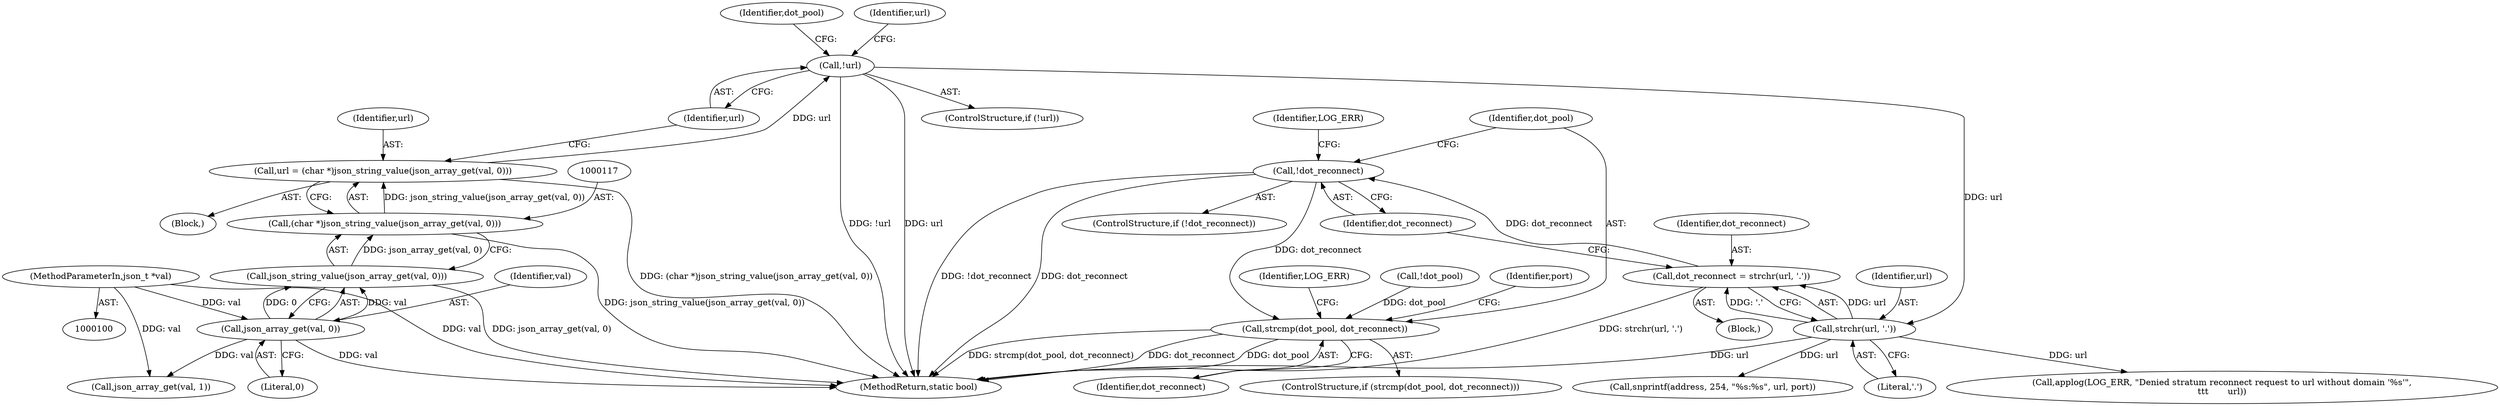 digraph "0_cgminer_e1c5050734123973b99d181c45e74b2cbb00272e_2@API" {
"1000159" [label="(Call,!dot_reconnect)"];
"1000153" [label="(Call,dot_reconnect = strchr(url, '.'))"];
"1000155" [label="(Call,strchr(url, '.'))"];
"1000123" [label="(Call,!url)"];
"1000114" [label="(Call,url = (char *)json_string_value(json_array_get(val, 0)))"];
"1000116" [label="(Call,(char *)json_string_value(json_array_get(val, 0)))"];
"1000118" [label="(Call,json_string_value(json_array_get(val, 0)))"];
"1000119" [label="(Call,json_array_get(val, 0))"];
"1000102" [label="(MethodParameterIn,json_t *val)"];
"1000169" [label="(Call,strcmp(dot_pool, dot_reconnect))"];
"1000116" [label="(Call,(char *)json_string_value(json_array_get(val, 0)))"];
"1000142" [label="(Call,!dot_pool)"];
"1000102" [label="(MethodParameterIn,json_t *val)"];
"1000170" [label="(Identifier,dot_pool)"];
"1000182" [label="(Identifier,port)"];
"1000163" [label="(Identifier,LOG_ERR)"];
"1000114" [label="(Call,url = (char *)json_string_value(json_array_get(val, 0)))"];
"1000197" [label="(Call,snprintf(address, 254, \"%s:%s\", url, port))"];
"1000157" [label="(Literal,'.')"];
"1000120" [label="(Identifier,val)"];
"1000115" [label="(Identifier,url)"];
"1000119" [label="(Call,json_array_get(val, 0))"];
"1000174" [label="(Identifier,LOG_ERR)"];
"1000124" [label="(Identifier,url)"];
"1000118" [label="(Call,json_string_value(json_array_get(val, 0)))"];
"1000276" [label="(MethodReturn,static bool)"];
"1000135" [label="(Identifier,dot_pool)"];
"1000123" [label="(Call,!url)"];
"1000186" [label="(Call,json_array_get(val, 1))"];
"1000156" [label="(Identifier,url)"];
"1000168" [label="(ControlStructure,if (strcmp(dot_pool, dot_reconnect)))"];
"1000131" [label="(Block,)"];
"1000159" [label="(Call,!dot_reconnect)"];
"1000158" [label="(ControlStructure,if (!dot_reconnect))"];
"1000155" [label="(Call,strchr(url, '.'))"];
"1000171" [label="(Identifier,dot_reconnect)"];
"1000169" [label="(Call,strcmp(dot_pool, dot_reconnect))"];
"1000154" [label="(Identifier,dot_reconnect)"];
"1000160" [label="(Identifier,dot_reconnect)"];
"1000162" [label="(Call,applog(LOG_ERR, \"Denied stratum reconnect request to url without domain '%s'\",\n\t\t\t       url))"];
"1000122" [label="(ControlStructure,if (!url))"];
"1000103" [label="(Block,)"];
"1000126" [label="(Identifier,url)"];
"1000153" [label="(Call,dot_reconnect = strchr(url, '.'))"];
"1000121" [label="(Literal,0)"];
"1000159" -> "1000158"  [label="AST: "];
"1000159" -> "1000160"  [label="CFG: "];
"1000160" -> "1000159"  [label="AST: "];
"1000163" -> "1000159"  [label="CFG: "];
"1000170" -> "1000159"  [label="CFG: "];
"1000159" -> "1000276"  [label="DDG: !dot_reconnect"];
"1000159" -> "1000276"  [label="DDG: dot_reconnect"];
"1000153" -> "1000159"  [label="DDG: dot_reconnect"];
"1000159" -> "1000169"  [label="DDG: dot_reconnect"];
"1000153" -> "1000131"  [label="AST: "];
"1000153" -> "1000155"  [label="CFG: "];
"1000154" -> "1000153"  [label="AST: "];
"1000155" -> "1000153"  [label="AST: "];
"1000160" -> "1000153"  [label="CFG: "];
"1000153" -> "1000276"  [label="DDG: strchr(url, '.')"];
"1000155" -> "1000153"  [label="DDG: url"];
"1000155" -> "1000153"  [label="DDG: '.'"];
"1000155" -> "1000157"  [label="CFG: "];
"1000156" -> "1000155"  [label="AST: "];
"1000157" -> "1000155"  [label="AST: "];
"1000155" -> "1000276"  [label="DDG: url"];
"1000123" -> "1000155"  [label="DDG: url"];
"1000155" -> "1000162"  [label="DDG: url"];
"1000155" -> "1000197"  [label="DDG: url"];
"1000123" -> "1000122"  [label="AST: "];
"1000123" -> "1000124"  [label="CFG: "];
"1000124" -> "1000123"  [label="AST: "];
"1000126" -> "1000123"  [label="CFG: "];
"1000135" -> "1000123"  [label="CFG: "];
"1000123" -> "1000276"  [label="DDG: !url"];
"1000123" -> "1000276"  [label="DDG: url"];
"1000114" -> "1000123"  [label="DDG: url"];
"1000114" -> "1000103"  [label="AST: "];
"1000114" -> "1000116"  [label="CFG: "];
"1000115" -> "1000114"  [label="AST: "];
"1000116" -> "1000114"  [label="AST: "];
"1000124" -> "1000114"  [label="CFG: "];
"1000114" -> "1000276"  [label="DDG: (char *)json_string_value(json_array_get(val, 0))"];
"1000116" -> "1000114"  [label="DDG: json_string_value(json_array_get(val, 0))"];
"1000116" -> "1000118"  [label="CFG: "];
"1000117" -> "1000116"  [label="AST: "];
"1000118" -> "1000116"  [label="AST: "];
"1000116" -> "1000276"  [label="DDG: json_string_value(json_array_get(val, 0))"];
"1000118" -> "1000116"  [label="DDG: json_array_get(val, 0)"];
"1000118" -> "1000119"  [label="CFG: "];
"1000119" -> "1000118"  [label="AST: "];
"1000118" -> "1000276"  [label="DDG: json_array_get(val, 0)"];
"1000119" -> "1000118"  [label="DDG: val"];
"1000119" -> "1000118"  [label="DDG: 0"];
"1000119" -> "1000121"  [label="CFG: "];
"1000120" -> "1000119"  [label="AST: "];
"1000121" -> "1000119"  [label="AST: "];
"1000119" -> "1000276"  [label="DDG: val"];
"1000102" -> "1000119"  [label="DDG: val"];
"1000119" -> "1000186"  [label="DDG: val"];
"1000102" -> "1000100"  [label="AST: "];
"1000102" -> "1000276"  [label="DDG: val"];
"1000102" -> "1000186"  [label="DDG: val"];
"1000169" -> "1000168"  [label="AST: "];
"1000169" -> "1000171"  [label="CFG: "];
"1000170" -> "1000169"  [label="AST: "];
"1000171" -> "1000169"  [label="AST: "];
"1000174" -> "1000169"  [label="CFG: "];
"1000182" -> "1000169"  [label="CFG: "];
"1000169" -> "1000276"  [label="DDG: strcmp(dot_pool, dot_reconnect)"];
"1000169" -> "1000276"  [label="DDG: dot_reconnect"];
"1000169" -> "1000276"  [label="DDG: dot_pool"];
"1000142" -> "1000169"  [label="DDG: dot_pool"];
}
